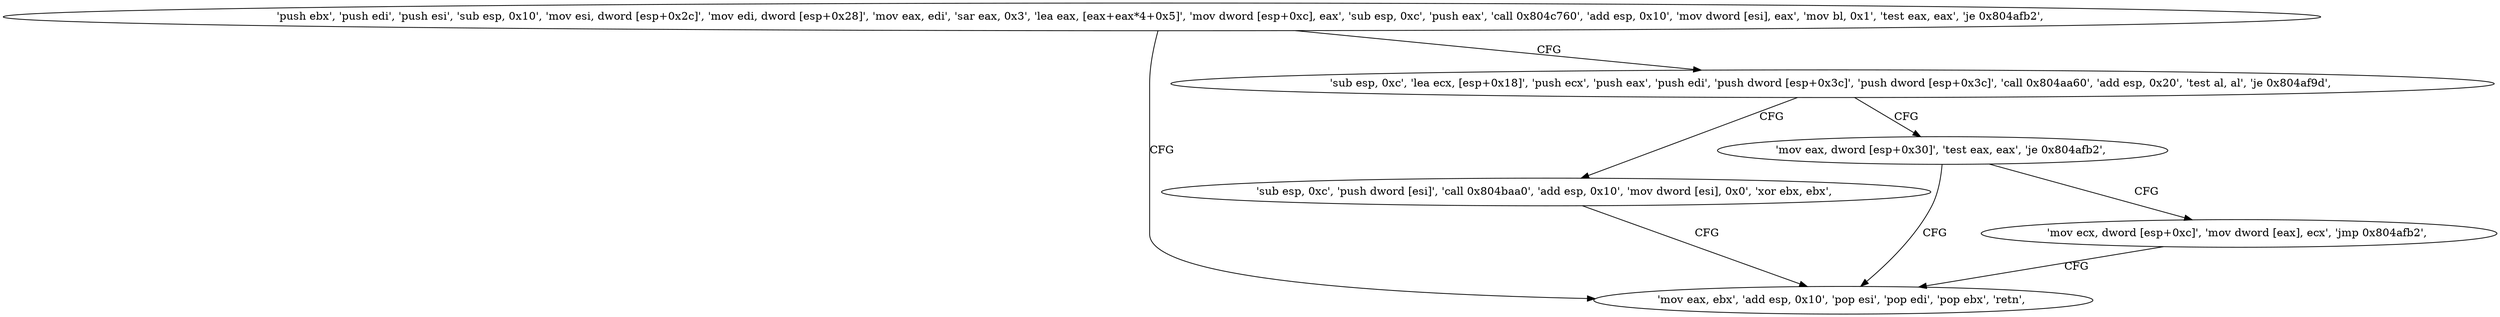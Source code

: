 digraph "func" {
"134524736" [label = "'push ebx', 'push edi', 'push esi', 'sub esp, 0x10', 'mov esi, dword [esp+0x2c]', 'mov edi, dword [esp+0x28]', 'mov eax, edi', 'sar eax, 0x3', 'lea eax, [eax+eax*4+0x5]', 'mov dword [esp+0xc], eax', 'sub esp, 0xc', 'push eax', 'call 0x804c760', 'add esp, 0x10', 'mov dword [esi], eax', 'mov bl, 0x1', 'test eax, eax', 'je 0x804afb2', " ]
"134524850" [label = "'mov eax, ebx', 'add esp, 0x10', 'pop esi', 'pop edi', 'pop ebx', 'retn', " ]
"134524783" [label = "'sub esp, 0xc', 'lea ecx, [esp+0x18]', 'push ecx', 'push eax', 'push edi', 'push dword [esp+0x3c]', 'push dword [esp+0x3c]', 'call 0x804aa60', 'add esp, 0x20', 'test al, al', 'je 0x804af9d', " ]
"134524829" [label = "'sub esp, 0xc', 'push dword [esi]', 'call 0x804baa0', 'add esp, 0x10', 'mov dword [esi], 0x0', 'xor ebx, ebx', " ]
"134524813" [label = "'mov eax, dword [esp+0x30]', 'test eax, eax', 'je 0x804afb2', " ]
"134524821" [label = "'mov ecx, dword [esp+0xc]', 'mov dword [eax], ecx', 'jmp 0x804afb2', " ]
"134524736" -> "134524850" [ label = "CFG" ]
"134524736" -> "134524783" [ label = "CFG" ]
"134524783" -> "134524829" [ label = "CFG" ]
"134524783" -> "134524813" [ label = "CFG" ]
"134524829" -> "134524850" [ label = "CFG" ]
"134524813" -> "134524850" [ label = "CFG" ]
"134524813" -> "134524821" [ label = "CFG" ]
"134524821" -> "134524850" [ label = "CFG" ]
}
